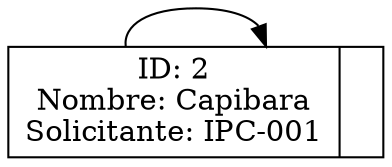 digraph G {
    rankdir=LR;
    node[shape=record, height=.1]
    nodo0[label="{ID: 2\nNombre: Capibara\nSolicitante: IPC-001|<f1>}"];
    nodo0 -> nodo0[constraint=false];
}